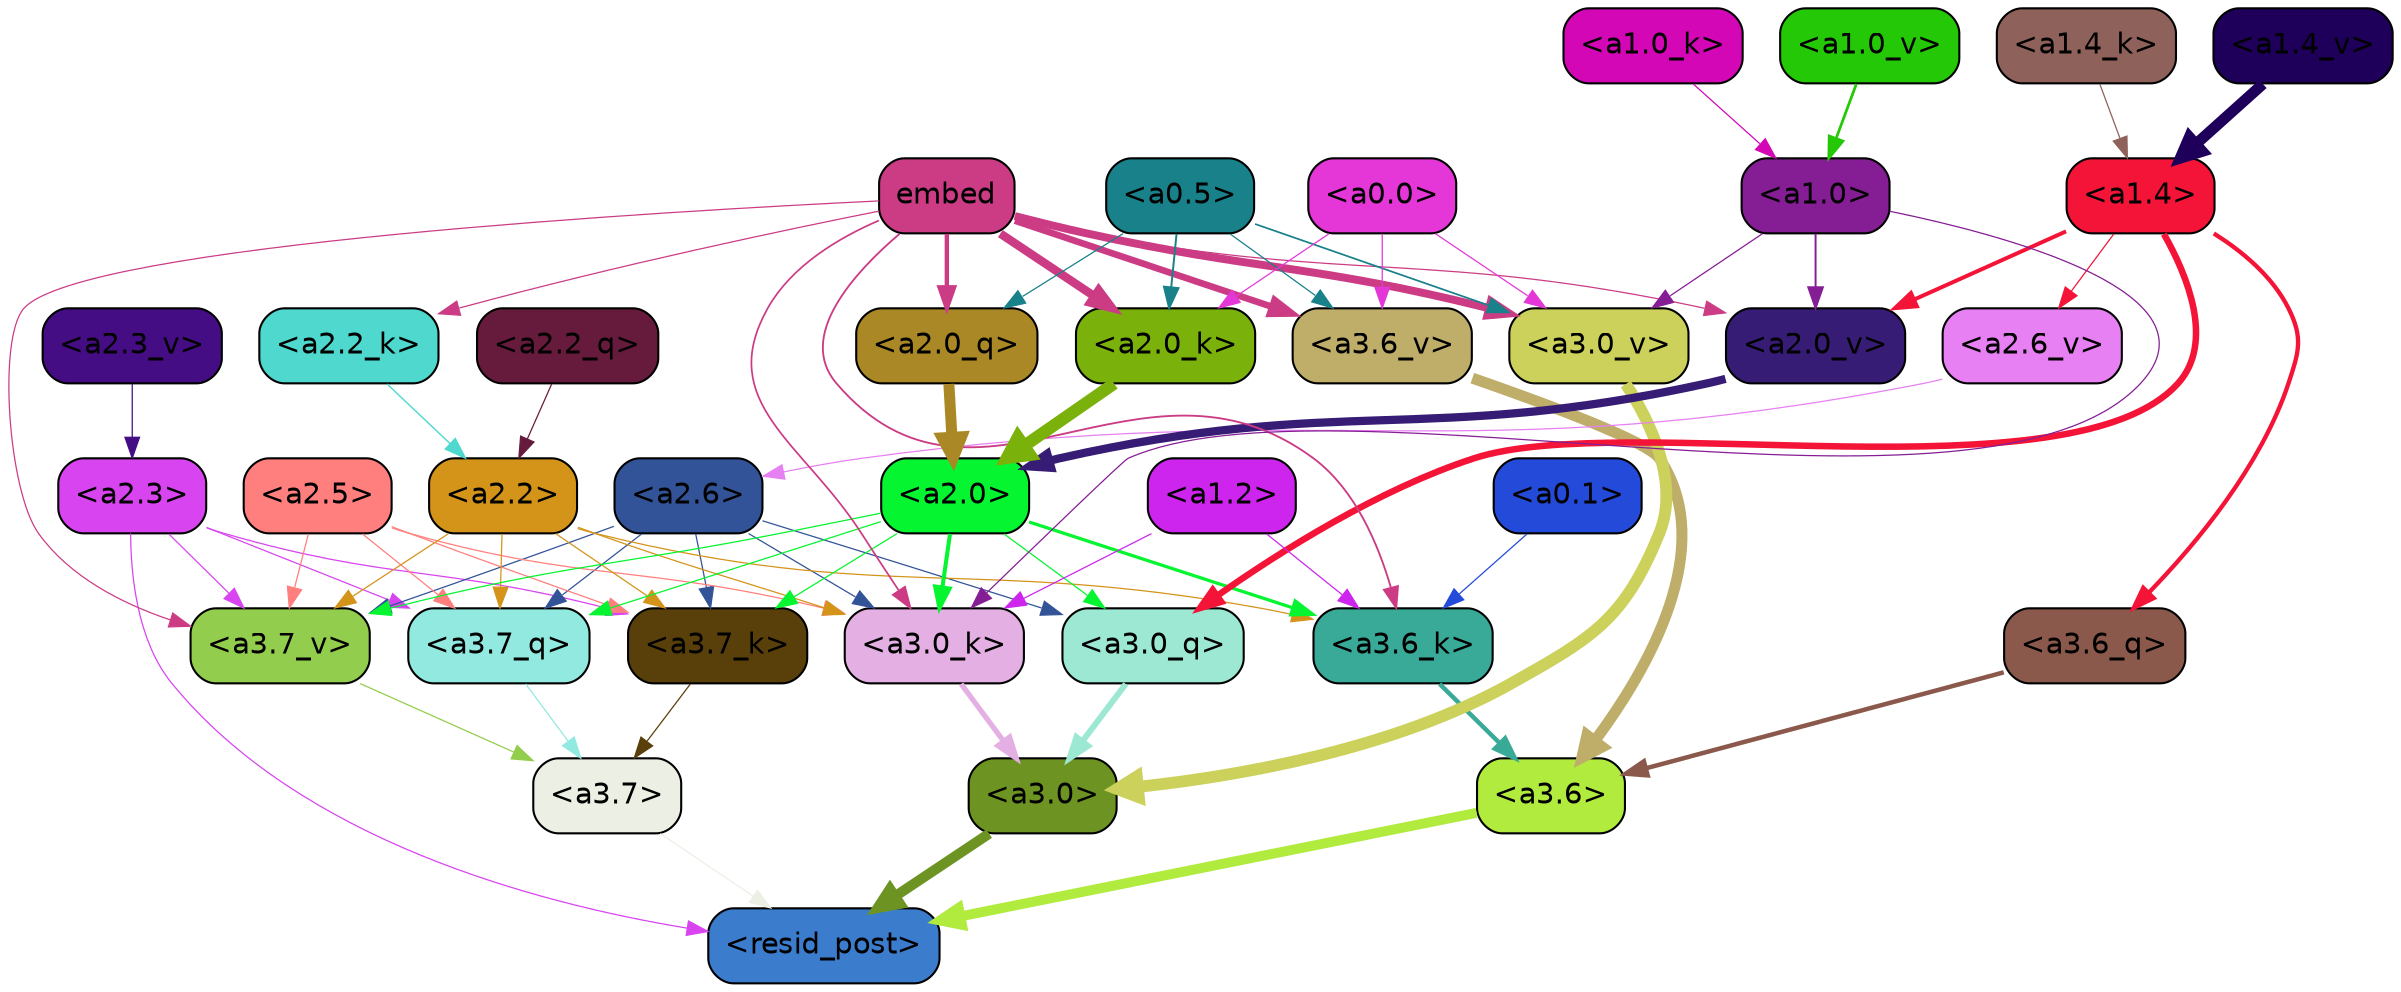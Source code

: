strict digraph "" {
	graph [bgcolor=transparent,
		layout=dot,
		overlap=false,
		splines=true
	];
	"<a3.7>"	[color=black,
		fillcolor="#ecf0e4",
		fontname=Helvetica,
		shape=box,
		style="filled, rounded"];
	"<resid_post>"	[color=black,
		fillcolor="#3b7ccd",
		fontname=Helvetica,
		shape=box,
		style="filled, rounded"];
	"<a3.7>" -> "<resid_post>"	[color="#ecf0e4",
		penwidth=0.6];
	"<a3.6>"	[color=black,
		fillcolor="#b1eb3e",
		fontname=Helvetica,
		shape=box,
		style="filled, rounded"];
	"<a3.6>" -> "<resid_post>"	[color="#b1eb3e",
		penwidth=4.751592040061951];
	"<a3.0>"	[color=black,
		fillcolor="#6d9423",
		fontname=Helvetica,
		shape=box,
		style="filled, rounded"];
	"<a3.0>" -> "<resid_post>"	[color="#6d9423",
		penwidth=4.904066681861877];
	"<a2.3>"	[color=black,
		fillcolor="#d845f0",
		fontname=Helvetica,
		shape=box,
		style="filled, rounded"];
	"<a2.3>" -> "<resid_post>"	[color="#d845f0",
		penwidth=0.6];
	"<a3.7_q>"	[color=black,
		fillcolor="#91e9e0",
		fontname=Helvetica,
		shape=box,
		style="filled, rounded"];
	"<a2.3>" -> "<a3.7_q>"	[color="#d845f0",
		penwidth=0.6];
	"<a3.7_k>"	[color=black,
		fillcolor="#59400b",
		fontname=Helvetica,
		shape=box,
		style="filled, rounded"];
	"<a2.3>" -> "<a3.7_k>"	[color="#d845f0",
		penwidth=0.6069068089127541];
	"<a3.7_v>"	[color=black,
		fillcolor="#93cd4d",
		fontname=Helvetica,
		shape=box,
		style="filled, rounded"];
	"<a2.3>" -> "<a3.7_v>"	[color="#d845f0",
		penwidth=0.6];
	"<a3.7_q>" -> "<a3.7>"	[color="#91e9e0",
		penwidth=0.6];
	"<a3.6_q>"	[color=black,
		fillcolor="#8b594c",
		fontname=Helvetica,
		shape=box,
		style="filled, rounded"];
	"<a3.6_q>" -> "<a3.6>"	[color="#8b594c",
		penwidth=2.160832464694977];
	"<a3.0_q>"	[color=black,
		fillcolor="#9de8d3",
		fontname=Helvetica,
		shape=box,
		style="filled, rounded"];
	"<a3.0_q>" -> "<a3.0>"	[color="#9de8d3",
		penwidth=2.870753765106201];
	"<a3.7_k>" -> "<a3.7>"	[color="#59400b",
		penwidth=0.6];
	"<a3.6_k>"	[color=black,
		fillcolor="#39a998",
		fontname=Helvetica,
		shape=box,
		style="filled, rounded"];
	"<a3.6_k>" -> "<a3.6>"	[color="#39a998",
		penwidth=2.13908451795578];
	"<a3.0_k>"	[color=black,
		fillcolor="#e4afe3",
		fontname=Helvetica,
		shape=box,
		style="filled, rounded"];
	"<a3.0_k>" -> "<a3.0>"	[color="#e4afe3",
		penwidth=2.520303964614868];
	"<a3.7_v>" -> "<a3.7>"	[color="#93cd4d",
		penwidth=0.6];
	"<a3.6_v>"	[color=black,
		fillcolor="#bfae69",
		fontname=Helvetica,
		shape=box,
		style="filled, rounded"];
	"<a3.6_v>" -> "<a3.6>"	[color="#bfae69",
		penwidth=5.297133803367615];
	"<a3.0_v>"	[color=black,
		fillcolor="#cbd15b",
		fontname=Helvetica,
		shape=box,
		style="filled, rounded"];
	"<a3.0_v>" -> "<a3.0>"	[color="#cbd15b",
		penwidth=5.680712580680847];
	"<a2.6>"	[color=black,
		fillcolor="#325398",
		fontname=Helvetica,
		shape=box,
		style="filled, rounded"];
	"<a2.6>" -> "<a3.7_q>"	[color="#325398",
		penwidth=0.6];
	"<a2.6>" -> "<a3.0_q>"	[color="#325398",
		penwidth=0.6];
	"<a2.6>" -> "<a3.7_k>"	[color="#325398",
		penwidth=0.6];
	"<a2.6>" -> "<a3.0_k>"	[color="#325398",
		penwidth=0.6];
	"<a2.6>" -> "<a3.7_v>"	[color="#325398",
		penwidth=0.6];
	"<a2.5>"	[color=black,
		fillcolor="#ff7f7e",
		fontname=Helvetica,
		shape=box,
		style="filled, rounded"];
	"<a2.5>" -> "<a3.7_q>"	[color="#ff7f7e",
		penwidth=0.6];
	"<a2.5>" -> "<a3.7_k>"	[color="#ff7f7e",
		penwidth=0.6];
	"<a2.5>" -> "<a3.0_k>"	[color="#ff7f7e",
		penwidth=0.6];
	"<a2.5>" -> "<a3.7_v>"	[color="#ff7f7e",
		penwidth=0.6];
	"<a2.2>"	[color=black,
		fillcolor="#d4941a",
		fontname=Helvetica,
		shape=box,
		style="filled, rounded"];
	"<a2.2>" -> "<a3.7_q>"	[color="#d4941a",
		penwidth=0.6];
	"<a2.2>" -> "<a3.7_k>"	[color="#d4941a",
		penwidth=0.6];
	"<a2.2>" -> "<a3.6_k>"	[color="#d4941a",
		penwidth=0.6];
	"<a2.2>" -> "<a3.0_k>"	[color="#d4941a",
		penwidth=0.6];
	"<a2.2>" -> "<a3.7_v>"	[color="#d4941a",
		penwidth=0.6];
	"<a2.0>"	[color=black,
		fillcolor="#05f530",
		fontname=Helvetica,
		shape=box,
		style="filled, rounded"];
	"<a2.0>" -> "<a3.7_q>"	[color="#05f530",
		penwidth=0.6];
	"<a2.0>" -> "<a3.0_q>"	[color="#05f530",
		penwidth=0.6];
	"<a2.0>" -> "<a3.7_k>"	[color="#05f530",
		penwidth=0.6];
	"<a2.0>" -> "<a3.6_k>"	[color="#05f530",
		penwidth=1.564806342124939];
	"<a2.0>" -> "<a3.0_k>"	[color="#05f530",
		penwidth=1.9353990852832794];
	"<a2.0>" -> "<a3.7_v>"	[color="#05f530",
		penwidth=0.6];
	"<a1.4>"	[color=black,
		fillcolor="#f41438",
		fontname=Helvetica,
		shape=box,
		style="filled, rounded"];
	"<a1.4>" -> "<a3.6_q>"	[color="#f41438",
		penwidth=2.0727532356977463];
	"<a1.4>" -> "<a3.0_q>"	[color="#f41438",
		penwidth=3.1279823780059814];
	"<a2.6_v>"	[color=black,
		fillcolor="#e780f2",
		fontname=Helvetica,
		shape=box,
		style="filled, rounded"];
	"<a1.4>" -> "<a2.6_v>"	[color="#f41438",
		penwidth=0.6];
	"<a2.0_v>"	[color=black,
		fillcolor="#361c74",
		fontname=Helvetica,
		shape=box,
		style="filled, rounded"];
	"<a1.4>" -> "<a2.0_v>"	[color="#f41438",
		penwidth=1.9170897603034973];
	"<a1.2>"	[color=black,
		fillcolor="#cd25ed",
		fontname=Helvetica,
		shape=box,
		style="filled, rounded"];
	"<a1.2>" -> "<a3.6_k>"	[color="#cd25ed",
		penwidth=0.6];
	"<a1.2>" -> "<a3.0_k>"	[color="#cd25ed",
		penwidth=0.6];
	"<a0.1>"	[color=black,
		fillcolor="#244ada",
		fontname=Helvetica,
		shape=box,
		style="filled, rounded"];
	"<a0.1>" -> "<a3.6_k>"	[color="#244ada",
		penwidth=0.6];
	embed	[color=black,
		fillcolor="#cc3c85",
		fontname=Helvetica,
		shape=box,
		style="filled, rounded"];
	embed -> "<a3.6_k>"	[color="#cc3c85",
		penwidth=0.8915999233722687];
	embed -> "<a3.0_k>"	[color="#cc3c85",
		penwidth=0.832088902592659];
	embed -> "<a3.7_v>"	[color="#cc3c85",
		penwidth=0.6];
	embed -> "<a3.6_v>"	[color="#cc3c85",
		penwidth=3.1840110421180725];
	embed -> "<a3.0_v>"	[color="#cc3c85",
		penwidth=3.8132747188210487];
	"<a2.0_q>"	[color=black,
		fillcolor="#ab8826",
		fontname=Helvetica,
		shape=box,
		style="filled, rounded"];
	embed -> "<a2.0_q>"	[color="#cc3c85",
		penwidth=2.084651827812195];
	"<a2.2_k>"	[color=black,
		fillcolor="#4ed8ce",
		fontname=Helvetica,
		shape=box,
		style="filled, rounded"];
	embed -> "<a2.2_k>"	[color="#cc3c85",
		penwidth=0.6];
	"<a2.0_k>"	[color=black,
		fillcolor="#7bb10b",
		fontname=Helvetica,
		shape=box,
		style="filled, rounded"];
	embed -> "<a2.0_k>"	[color="#cc3c85",
		penwidth=4.084526404738426];
	embed -> "<a2.0_v>"	[color="#cc3c85",
		penwidth=0.6];
	"<a1.0>"	[color=black,
		fillcolor="#851d94",
		fontname=Helvetica,
		shape=box,
		style="filled, rounded"];
	"<a1.0>" -> "<a3.0_k>"	[color="#851d94",
		penwidth=0.6];
	"<a1.0>" -> "<a3.0_v>"	[color="#851d94",
		penwidth=0.6];
	"<a1.0>" -> "<a2.0_v>"	[color="#851d94",
		penwidth=0.9450988052412868];
	"<a0.5>"	[color=black,
		fillcolor="#18818a",
		fontname=Helvetica,
		shape=box,
		style="filled, rounded"];
	"<a0.5>" -> "<a3.6_v>"	[color="#18818a",
		penwidth=0.6];
	"<a0.5>" -> "<a3.0_v>"	[color="#18818a",
		penwidth=0.8331108838319778];
	"<a0.5>" -> "<a2.0_q>"	[color="#18818a",
		penwidth=0.6];
	"<a0.5>" -> "<a2.0_k>"	[color="#18818a",
		penwidth=0.9412797391414642];
	"<a0.0>"	[color=black,
		fillcolor="#e536d7",
		fontname=Helvetica,
		shape=box,
		style="filled, rounded"];
	"<a0.0>" -> "<a3.6_v>"	[color="#e536d7",
		penwidth=0.6];
	"<a0.0>" -> "<a3.0_v>"	[color="#e536d7",
		penwidth=0.6];
	"<a0.0>" -> "<a2.0_k>"	[color="#e536d7",
		penwidth=0.6];
	"<a2.2_q>"	[color=black,
		fillcolor="#671b3c",
		fontname=Helvetica,
		shape=box,
		style="filled, rounded"];
	"<a2.2_q>" -> "<a2.2>"	[color="#671b3c",
		penwidth=0.6];
	"<a2.0_q>" -> "<a2.0>"	[color="#ab8826",
		penwidth=5.29856276512146];
	"<a2.2_k>" -> "<a2.2>"	[color="#4ed8ce",
		penwidth=0.6722683310508728];
	"<a2.0_k>" -> "<a2.0>"	[color="#7bb10b",
		penwidth=5.859246134757996];
	"<a2.6_v>" -> "<a2.6>"	[color="#e780f2",
		penwidth=0.6];
	"<a2.3_v>"	[color=black,
		fillcolor="#440d83",
		fontname=Helvetica,
		shape=box,
		style="filled, rounded"];
	"<a2.3_v>" -> "<a2.3>"	[color="#440d83",
		penwidth=0.6];
	"<a2.0_v>" -> "<a2.0>"	[color="#361c74",
		penwidth=3.9621697664260864];
	"<a1.4_k>"	[color=black,
		fillcolor="#8e625a",
		fontname=Helvetica,
		shape=box,
		style="filled, rounded"];
	"<a1.4_k>" -> "<a1.4>"	[color="#8e625a",
		penwidth=0.6];
	"<a1.0_k>"	[color=black,
		fillcolor="#d407b6",
		fontname=Helvetica,
		shape=box,
		style="filled, rounded"];
	"<a1.0_k>" -> "<a1.0>"	[color="#d407b6",
		penwidth=0.6];
	"<a1.4_v>"	[color=black,
		fillcolor="#1e005a",
		fontname=Helvetica,
		shape=box,
		style="filled, rounded"];
	"<a1.4_v>" -> "<a1.4>"	[color="#1e005a",
		penwidth=5.280138969421387];
	"<a1.0_v>"	[color=black,
		fillcolor="#24c806",
		fontname=Helvetica,
		shape=box,
		style="filled, rounded"];
	"<a1.0_v>" -> "<a1.0>"	[color="#24c806",
		penwidth=1.318962275981903];
}
